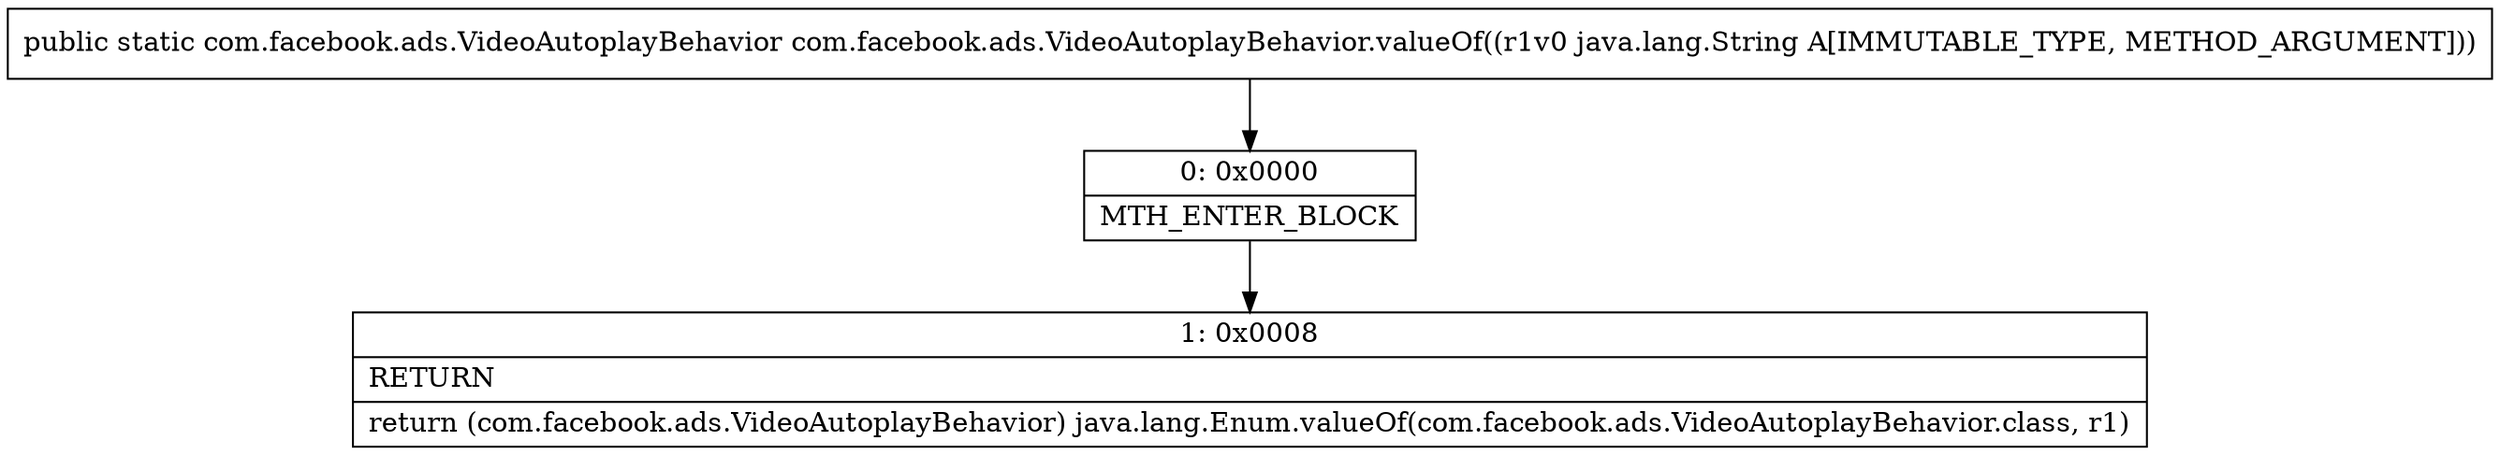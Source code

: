 digraph "CFG forcom.facebook.ads.VideoAutoplayBehavior.valueOf(Ljava\/lang\/String;)Lcom\/facebook\/ads\/VideoAutoplayBehavior;" {
Node_0 [shape=record,label="{0\:\ 0x0000|MTH_ENTER_BLOCK\l}"];
Node_1 [shape=record,label="{1\:\ 0x0008|RETURN\l|return (com.facebook.ads.VideoAutoplayBehavior) java.lang.Enum.valueOf(com.facebook.ads.VideoAutoplayBehavior.class, r1)\l}"];
MethodNode[shape=record,label="{public static com.facebook.ads.VideoAutoplayBehavior com.facebook.ads.VideoAutoplayBehavior.valueOf((r1v0 java.lang.String A[IMMUTABLE_TYPE, METHOD_ARGUMENT])) }"];
MethodNode -> Node_0;
Node_0 -> Node_1;
}

